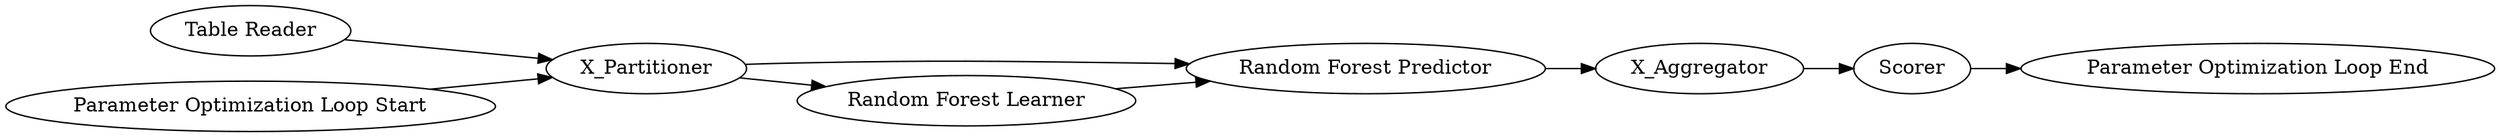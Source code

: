 digraph {
	27 -> 32
	33 -> 29
	34 -> 33
	31 -> 32
	32 -> 34
	29 -> 30
	32 -> 28
	28 -> 34
	27 [label="Table Reader"]
	30 [label="Parameter Optimization Loop End"]
	34 [label="Random Forest Predictor"]
	29 [label=Scorer]
	28 [label="Random Forest Learner"]
	31 [label="Parameter Optimization Loop Start"]
	33 [label=X_Aggregator]
	32 [label=X_Partitioner]
	rankdir=LR
}

